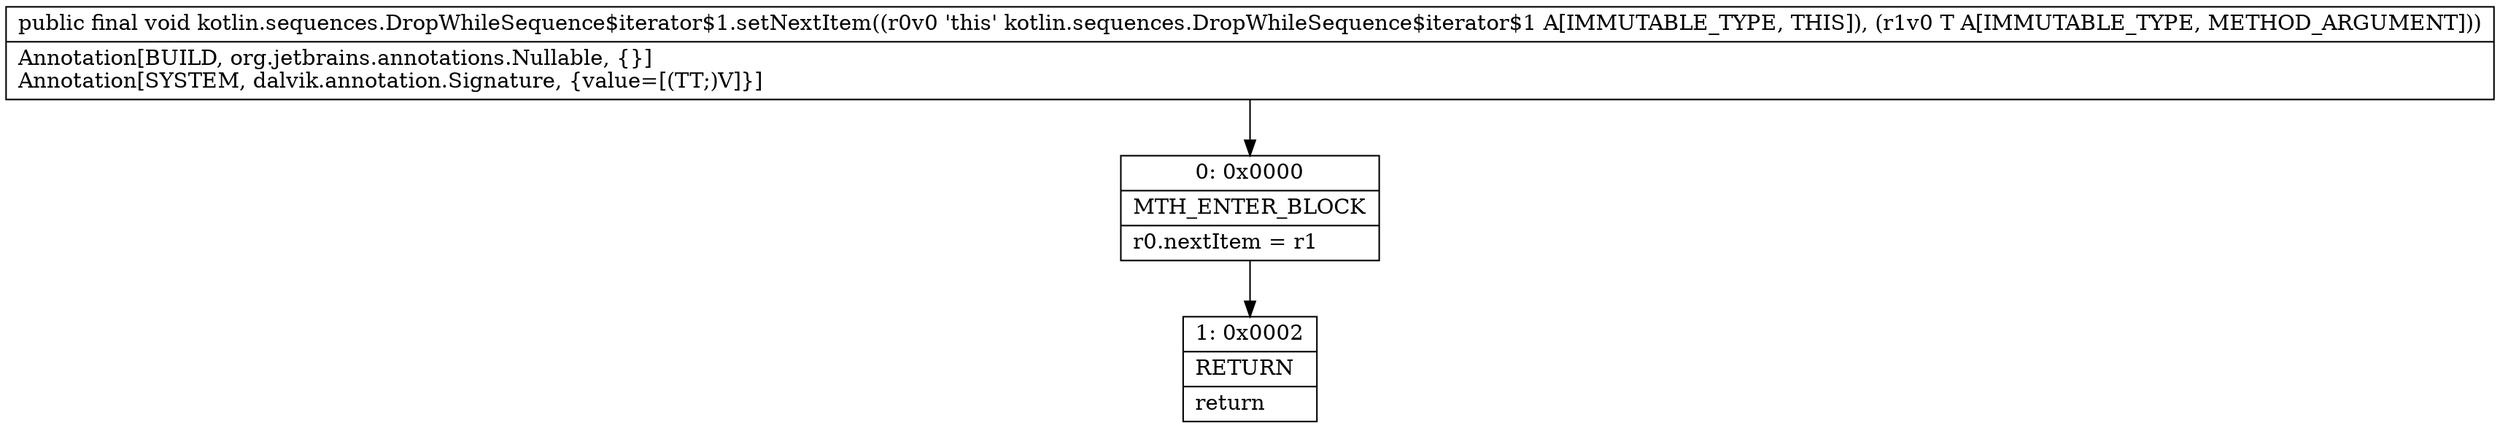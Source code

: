 digraph "CFG forkotlin.sequences.DropWhileSequence$iterator$1.setNextItem(Ljava\/lang\/Object;)V" {
Node_0 [shape=record,label="{0\:\ 0x0000|MTH_ENTER_BLOCK\l|r0.nextItem = r1\l}"];
Node_1 [shape=record,label="{1\:\ 0x0002|RETURN\l|return\l}"];
MethodNode[shape=record,label="{public final void kotlin.sequences.DropWhileSequence$iterator$1.setNextItem((r0v0 'this' kotlin.sequences.DropWhileSequence$iterator$1 A[IMMUTABLE_TYPE, THIS]), (r1v0 T A[IMMUTABLE_TYPE, METHOD_ARGUMENT]))  | Annotation[BUILD, org.jetbrains.annotations.Nullable, \{\}]\lAnnotation[SYSTEM, dalvik.annotation.Signature, \{value=[(TT;)V]\}]\l}"];
MethodNode -> Node_0;
Node_0 -> Node_1;
}


